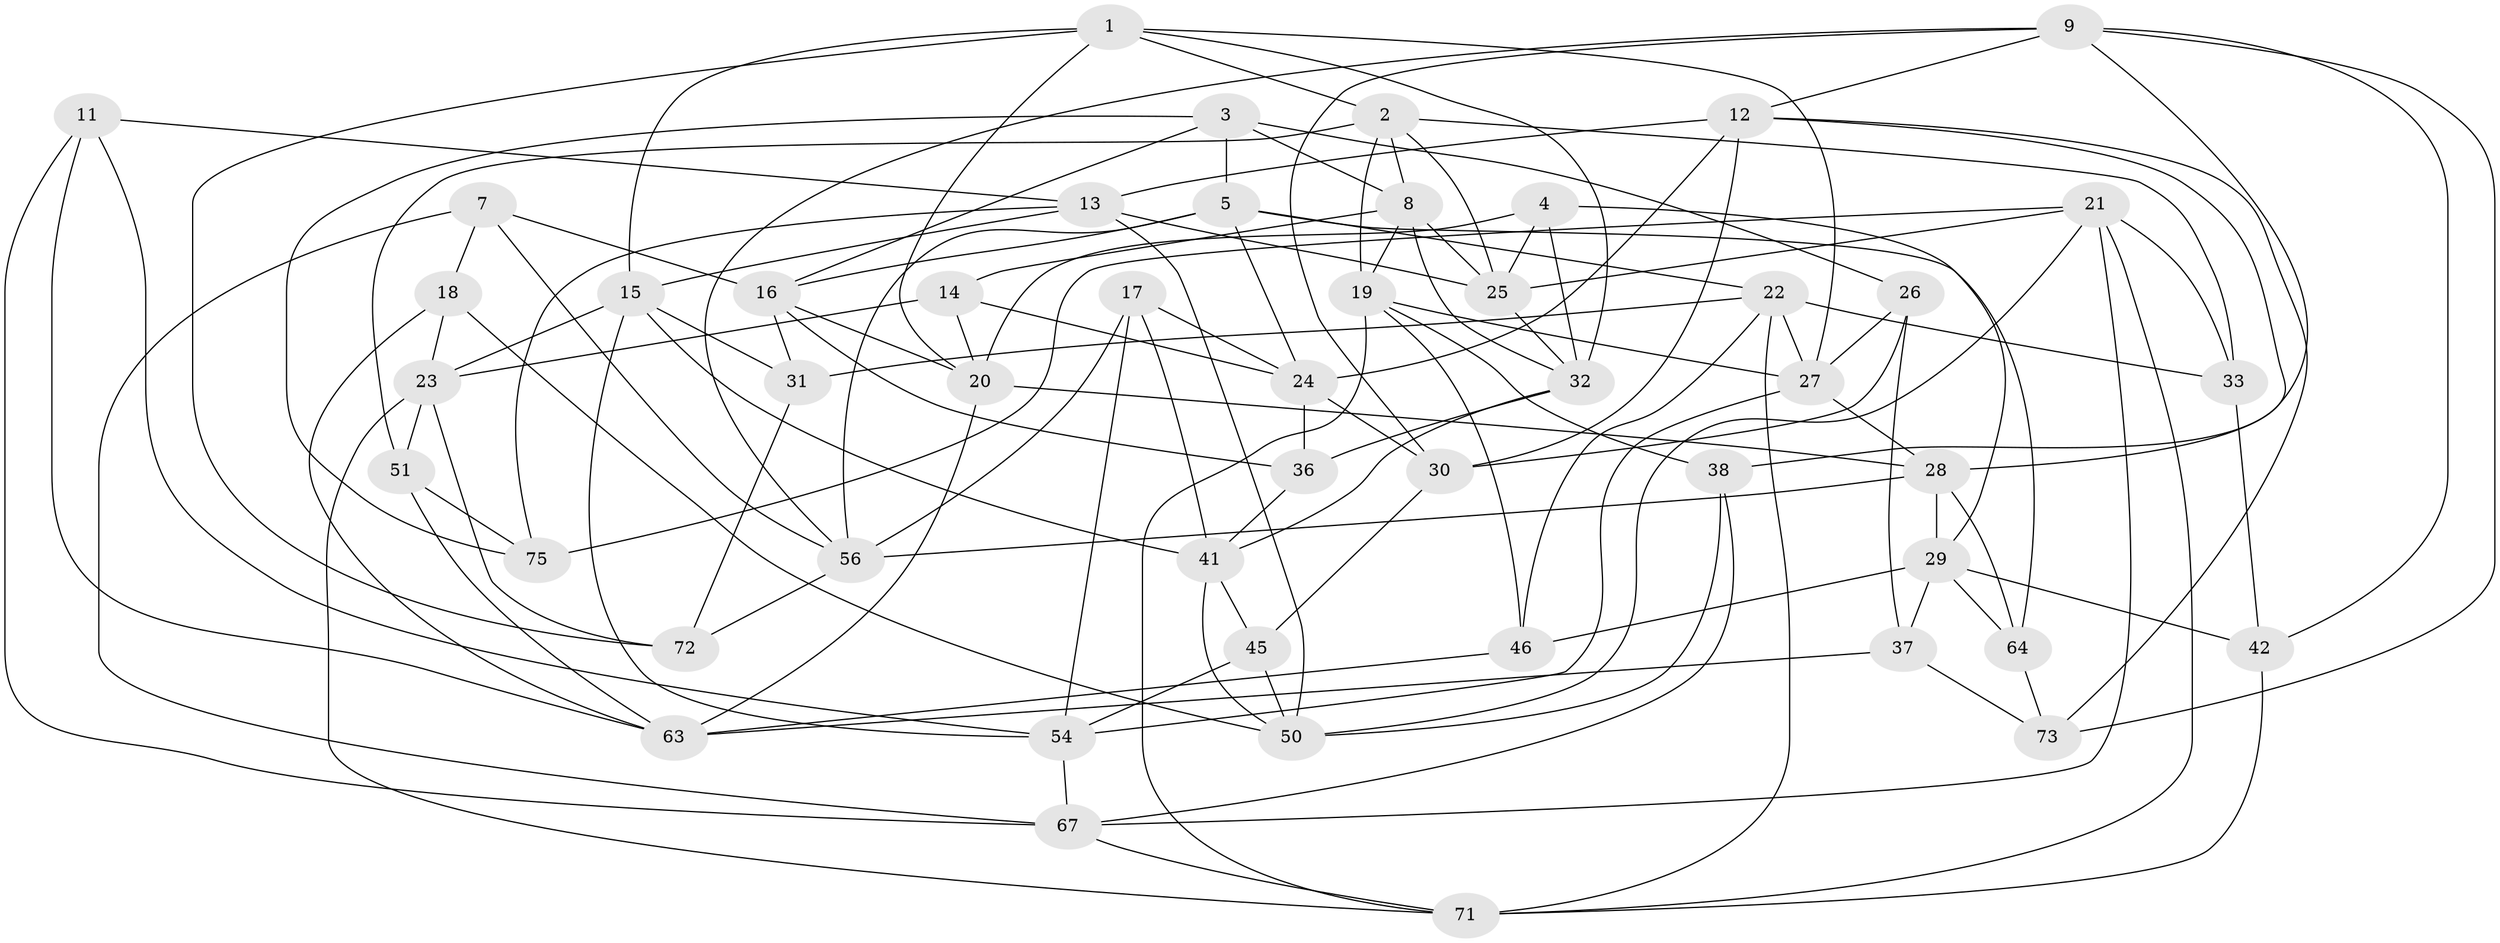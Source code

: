 // Generated by graph-tools (version 1.1) at 2025/52/02/27/25 19:52:34]
// undirected, 49 vertices, 126 edges
graph export_dot {
graph [start="1"]
  node [color=gray90,style=filled];
  1 [super="+57"];
  2 [super="+10"];
  3 [super="+6"];
  4;
  5 [super="+55"];
  7;
  8 [super="+44"];
  9 [super="+48"];
  11;
  12 [super="+61"];
  13 [super="+58"];
  14;
  15 [super="+53"];
  16 [super="+62"];
  17;
  18;
  19 [super="+52"];
  20 [super="+76"];
  21 [super="+35"];
  22 [super="+40"];
  23 [super="+39"];
  24 [super="+77"];
  25 [super="+47"];
  26 [super="+49"];
  27 [super="+78"];
  28 [super="+65"];
  29 [super="+34"];
  30 [super="+43"];
  31;
  32 [super="+74"];
  33;
  36;
  37;
  38;
  41 [super="+69"];
  42;
  45;
  46;
  50 [super="+70"];
  51;
  54 [super="+59"];
  56 [super="+60"];
  63 [super="+66"];
  64;
  67 [super="+68"];
  71 [super="+79"];
  72;
  73;
  75;
  1 -- 15;
  1 -- 32;
  1 -- 2;
  1 -- 72;
  1 -- 27;
  1 -- 20;
  2 -- 33;
  2 -- 8;
  2 -- 51;
  2 -- 19;
  2 -- 25;
  3 -- 75;
  3 -- 16;
  3 -- 26 [weight=2];
  3 -- 8;
  3 -- 5;
  4 -- 25;
  4 -- 29;
  4 -- 32;
  4 -- 20;
  5 -- 64;
  5 -- 24;
  5 -- 22;
  5 -- 16;
  5 -- 56;
  7 -- 67;
  7 -- 18;
  7 -- 16;
  7 -- 56;
  8 -- 25;
  8 -- 14;
  8 -- 19;
  8 -- 32;
  9 -- 73;
  9 -- 38;
  9 -- 12;
  9 -- 56;
  9 -- 42;
  9 -- 30;
  11 -- 63;
  11 -- 67;
  11 -- 13;
  11 -- 54;
  12 -- 13;
  12 -- 73;
  12 -- 30;
  12 -- 28;
  12 -- 24;
  13 -- 25;
  13 -- 50;
  13 -- 75;
  13 -- 15;
  14 -- 20;
  14 -- 23;
  14 -- 24;
  15 -- 31;
  15 -- 41;
  15 -- 54;
  15 -- 23;
  16 -- 31;
  16 -- 36;
  16 -- 20;
  17 -- 54;
  17 -- 24;
  17 -- 56;
  17 -- 41;
  18 -- 50;
  18 -- 23;
  18 -- 63;
  19 -- 46;
  19 -- 38;
  19 -- 27;
  19 -- 71;
  20 -- 63;
  20 -- 28;
  21 -- 71;
  21 -- 25;
  21 -- 50;
  21 -- 33;
  21 -- 75;
  21 -- 67;
  22 -- 27;
  22 -- 31;
  22 -- 46;
  22 -- 33;
  22 -- 71;
  23 -- 72;
  23 -- 51;
  23 -- 71;
  24 -- 30;
  24 -- 36;
  25 -- 32;
  26 -- 37;
  26 -- 30 [weight=2];
  26 -- 27;
  27 -- 28;
  27 -- 54;
  28 -- 56;
  28 -- 64;
  28 -- 29;
  29 -- 46;
  29 -- 42;
  29 -- 64;
  29 -- 37;
  30 -- 45;
  31 -- 72;
  32 -- 36;
  32 -- 41;
  33 -- 42;
  36 -- 41;
  37 -- 63;
  37 -- 73;
  38 -- 67;
  38 -- 50;
  41 -- 45;
  41 -- 50;
  42 -- 71;
  45 -- 50;
  45 -- 54;
  46 -- 63;
  51 -- 75;
  51 -- 63;
  54 -- 67;
  56 -- 72;
  64 -- 73;
  67 -- 71;
}
